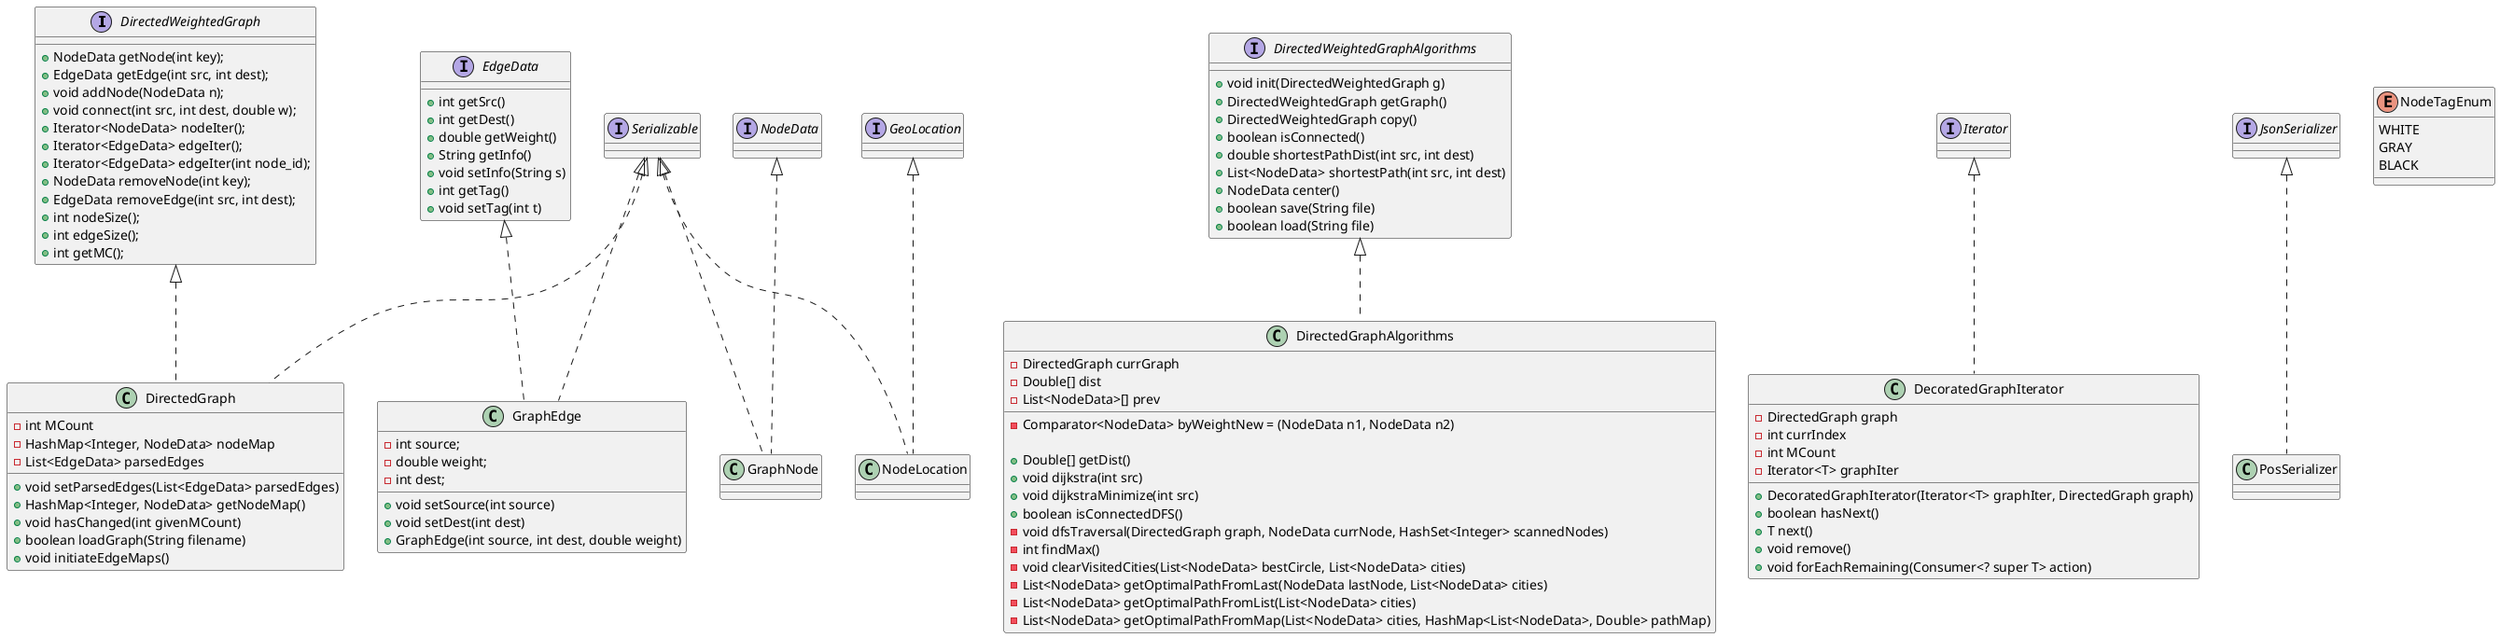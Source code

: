 @startuml
'https://plantuml.com/class-diagram

interface DirectedWeightedGraph{
    + NodeData getNode(int key);
    + EdgeData getEdge(int src, int dest);
    + void addNode(NodeData n);
    + void connect(int src, int dest, double w);
    + Iterator<NodeData> nodeIter();
    + Iterator<EdgeData> edgeIter();
    + Iterator<EdgeData> edgeIter(int node_id);
    + NodeData removeNode(int key);
    + EdgeData removeEdge(int src, int dest);
    + int nodeSize();
    + int edgeSize();
    + int getMC();
}

interface DirectedWeightedGraphAlgorithms{

    + void init(DirectedWeightedGraph g)
    + DirectedWeightedGraph getGraph()
    + DirectedWeightedGraph copy()
    + boolean isConnected()
    + double shortestPathDist(int src, int dest)
    + List<NodeData> shortestPath(int src, int dest)
    + NodeData center()
    + boolean save(String file)
    + boolean load(String file)
}

class DecoratedGraphIterator implements Iterator{
    - DirectedGraph graph
    - int currIndex
    - int MCount
    - Iterator<T> graphIter

    + DecoratedGraphIterator(Iterator<T> graphIter, DirectedGraph graph)
    + boolean hasNext()
    + T next()
    + void remove()
    + void forEachRemaining(Consumer<? super T> action)
}

class DirectedGraph implements DirectedWeightedGraph, Serializable {

    - int MCount
    - HashMap<Integer, NodeData> nodeMap
    - List<EdgeData> parsedEdges

    + void setParsedEdges(List<EdgeData> parsedEdges)
    + HashMap<Integer, NodeData> getNodeMap()
    + void hasChanged(int givenMCount)
    + boolean loadGraph(String filename)
    + void initiateEdgeMaps()

}

class DirectedGraphAlgorithms implements DirectedWeightedGraphAlgorithms {
    - DirectedGraph currGraph
    - Double[] dist
    - List<NodeData>[] prev
    - Comparator<NodeData> byWeightNew = (NodeData n1, NodeData n2)

    + Double[] getDist()
    + void dijkstra(int src)
    + void dijkstraMinimize(int src)
    + boolean isConnectedDFS()
    - void dfsTraversal(DirectedGraph graph, NodeData currNode, HashSet<Integer> scannedNodes)
    - int findMax()
    - void clearVisitedCities(List<NodeData> bestCircle, List<NodeData> cities)
    - List<NodeData> getOptimalPathFromLast(NodeData lastNode, List<NodeData> cities)
    - List<NodeData> getOptimalPathFromList(List<NodeData> cities)
    - List<NodeData> getOptimalPathFromMap(List<NodeData> cities, HashMap<List<NodeData>, Double> pathMap)
}

interface EdgeData{
    + int getSrc()
    + int getDest()
    + double getWeight()
    + String getInfo()
    + void setInfo(String s)
    + int getTag()
    + void setTag(int t)
}

class GraphEdge implements EdgeData, Serializable {
    - int source;
    - double weight;
    - int dest;
    + void setSource(int source)
    + void setDest(int dest)
    + GraphEdge(int source, int dest, double weight)
}

class GraphNode implements NodeData, Serializable {

}

class NodeLocation implements GeoLocation, Serializable {

}

class PosSerializer implements JsonSerializer {
}

enum NodeTagEnum {
WHITE
GRAY
BLACK
}


@enduml